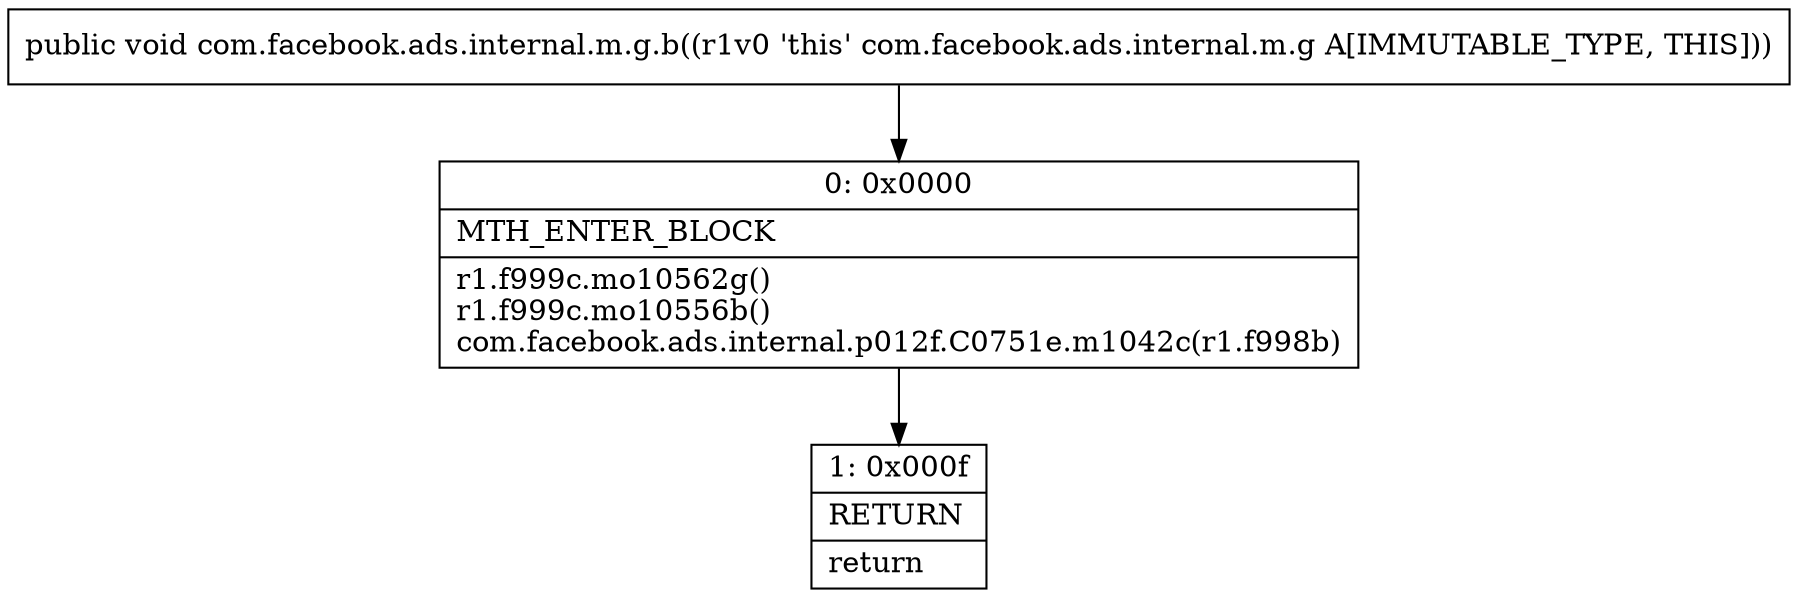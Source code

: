 digraph "CFG forcom.facebook.ads.internal.m.g.b()V" {
Node_0 [shape=record,label="{0\:\ 0x0000|MTH_ENTER_BLOCK\l|r1.f999c.mo10562g()\lr1.f999c.mo10556b()\lcom.facebook.ads.internal.p012f.C0751e.m1042c(r1.f998b)\l}"];
Node_1 [shape=record,label="{1\:\ 0x000f|RETURN\l|return\l}"];
MethodNode[shape=record,label="{public void com.facebook.ads.internal.m.g.b((r1v0 'this' com.facebook.ads.internal.m.g A[IMMUTABLE_TYPE, THIS])) }"];
MethodNode -> Node_0;
Node_0 -> Node_1;
}

